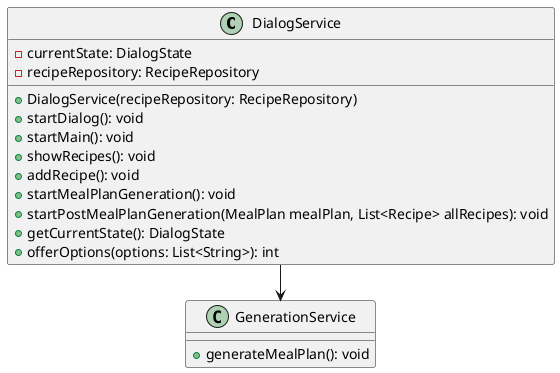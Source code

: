 @startuml

left to right direction

class DialogService {
  - currentState: DialogState
  - recipeRepository: RecipeRepository
  + DialogService(recipeRepository: RecipeRepository)
  + startDialog(): void
  + startMain(): void
  + showRecipes(): void
  + addRecipe(): void
  + startMealPlanGeneration(): void
  + startPostMealPlanGeneration(MealPlan mealPlan, List<Recipe> allRecipes): void
  + getCurrentState(): DialogState
  + offerOptions(options: List<String>): int
}

class GenerationService {
  + generateMealPlan(): void
}

DialogService -> GenerationService

@enduml